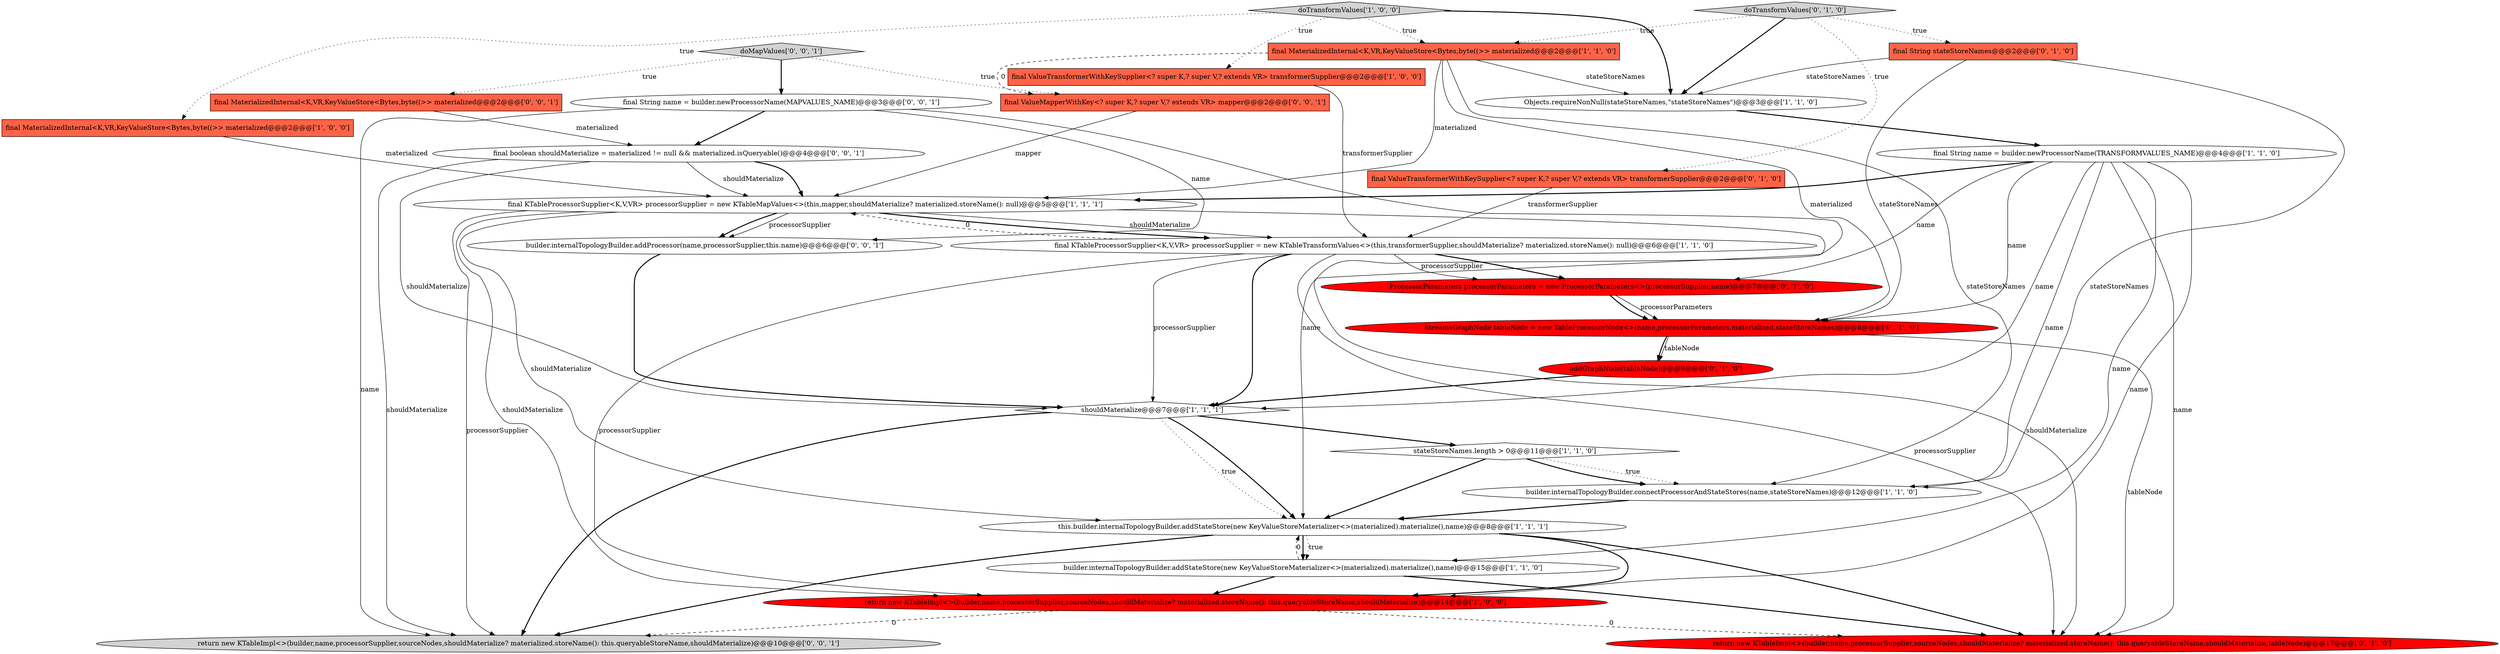 digraph {
26 [style = filled, label = "final MaterializedInternal<K,VR,KeyValueStore<Bytes,byte((>> materialized@@@2@@@['0', '0', '1']", fillcolor = tomato, shape = box image = "AAA0AAABBB3BBB"];
25 [style = filled, label = "builder.internalTopologyBuilder.addProcessor(name,processorSupplier,this.name)@@@6@@@['0', '0', '1']", fillcolor = white, shape = ellipse image = "AAA0AAABBB3BBB"];
0 [style = filled, label = "return new KTableImpl<>(builder,name,processorSupplier,sourceNodes,shouldMaterialize? materialized.storeName(): this.queryableStoreName,shouldMaterialize)@@@14@@@['1', '0', '0']", fillcolor = red, shape = ellipse image = "AAA1AAABBB1BBB"];
13 [style = filled, label = "builder.internalTopologyBuilder.addStateStore(new KeyValueStoreMaterializer<>(materialized).materialize(),name)@@@15@@@['1', '1', '0']", fillcolor = white, shape = ellipse image = "AAA0AAABBB1BBB"];
5 [style = filled, label = "Objects.requireNonNull(stateStoreNames,\"stateStoreNames\")@@@3@@@['1', '1', '0']", fillcolor = white, shape = ellipse image = "AAA0AAABBB1BBB"];
2 [style = filled, label = "final ValueTransformerWithKeySupplier<? super K,? super V,? extends VR> transformerSupplier@@@2@@@['1', '0', '0']", fillcolor = tomato, shape = box image = "AAA0AAABBB1BBB"];
23 [style = filled, label = "return new KTableImpl<>(builder,name,processorSupplier,sourceNodes,shouldMaterialize? materialized.storeName(): this.queryableStoreName,shouldMaterialize)@@@10@@@['0', '0', '1']", fillcolor = lightgray, shape = ellipse image = "AAA0AAABBB3BBB"];
22 [style = filled, label = "final boolean shouldMaterialize = materialized != null && materialized.isQueryable()@@@4@@@['0', '0', '1']", fillcolor = white, shape = ellipse image = "AAA0AAABBB3BBB"];
19 [style = filled, label = "doTransformValues['0', '1', '0']", fillcolor = lightgray, shape = diamond image = "AAA0AAABBB2BBB"];
6 [style = filled, label = "final MaterializedInternal<K,VR,KeyValueStore<Bytes,byte((>> materialized@@@2@@@['1', '0', '0']", fillcolor = tomato, shape = box image = "AAA0AAABBB1BBB"];
20 [style = filled, label = "final String stateStoreNames@@@2@@@['0', '1', '0']", fillcolor = tomato, shape = box image = "AAA0AAABBB2BBB"];
3 [style = filled, label = "stateStoreNames.length > 0@@@11@@@['1', '1', '0']", fillcolor = white, shape = diamond image = "AAA0AAABBB1BBB"];
8 [style = filled, label = "final MaterializedInternal<K,VR,KeyValueStore<Bytes,byte((>> materialized@@@2@@@['1', '1', '0']", fillcolor = tomato, shape = box image = "AAA0AAABBB1BBB"];
11 [style = filled, label = "final KTableProcessorSupplier<K,V,VR> processorSupplier = new KTableTransformValues<>(this,transformerSupplier,shouldMaterialize? materialized.storeName(): null)@@@6@@@['1', '1', '0']", fillcolor = white, shape = ellipse image = "AAA0AAABBB1BBB"];
17 [style = filled, label = "addGraphNode(tableNode)@@@9@@@['0', '1', '0']", fillcolor = red, shape = ellipse image = "AAA1AAABBB2BBB"];
14 [style = filled, label = "StreamsGraphNode tableNode = new TableProcessorNode<>(name,processorParameters,materialized,stateStoreNames)@@@8@@@['0', '1', '0']", fillcolor = red, shape = ellipse image = "AAA1AAABBB2BBB"];
12 [style = filled, label = "builder.internalTopologyBuilder.connectProcessorAndStateStores(name,stateStoreNames)@@@12@@@['1', '1', '0']", fillcolor = white, shape = ellipse image = "AAA0AAABBB1BBB"];
24 [style = filled, label = "final String name = builder.newProcessorName(MAPVALUES_NAME)@@@3@@@['0', '0', '1']", fillcolor = white, shape = ellipse image = "AAA0AAABBB3BBB"];
4 [style = filled, label = "doTransformValues['1', '0', '0']", fillcolor = lightgray, shape = diamond image = "AAA0AAABBB1BBB"];
1 [style = filled, label = "shouldMaterialize@@@7@@@['1', '1', '1']", fillcolor = white, shape = diamond image = "AAA0AAABBB1BBB"];
21 [style = filled, label = "doMapValues['0', '0', '1']", fillcolor = lightgray, shape = diamond image = "AAA0AAABBB3BBB"];
16 [style = filled, label = "ProcessorParameters processorParameters = new ProcessorParameters<>(processorSupplier,name)@@@7@@@['0', '1', '0']", fillcolor = red, shape = ellipse image = "AAA1AAABBB2BBB"];
9 [style = filled, label = "final KTableProcessorSupplier<K,V,VR> processorSupplier = new KTableMapValues<>(this,mapper,shouldMaterialize? materialized.storeName(): null)@@@5@@@['1', '1', '1']", fillcolor = white, shape = ellipse image = "AAA0AAABBB1BBB"];
18 [style = filled, label = "return new KTableImpl<>(builder,name,processorSupplier,sourceNodes,shouldMaterialize? materialized.storeName(): this.queryableStoreName,shouldMaterialize,tableNode)@@@17@@@['0', '1', '0']", fillcolor = red, shape = ellipse image = "AAA1AAABBB2BBB"];
10 [style = filled, label = "final String name = builder.newProcessorName(TRANSFORMVALUES_NAME)@@@4@@@['1', '1', '0']", fillcolor = white, shape = ellipse image = "AAA0AAABBB1BBB"];
27 [style = filled, label = "final ValueMapperWithKey<? super K,? super V,? extends VR> mapper@@@2@@@['0', '0', '1']", fillcolor = tomato, shape = box image = "AAA0AAABBB3BBB"];
7 [style = filled, label = "this.builder.internalTopologyBuilder.addStateStore(new KeyValueStoreMaterializer<>(materialized).materialize(),name)@@@8@@@['1', '1', '1']", fillcolor = white, shape = ellipse image = "AAA0AAABBB1BBB"];
15 [style = filled, label = "final ValueTransformerWithKeySupplier<? super K,? super V,? extends VR> transformerSupplier@@@2@@@['0', '1', '0']", fillcolor = tomato, shape = box image = "AAA0AAABBB2BBB"];
7->13 [style = bold, label=""];
4->6 [style = dotted, label="true"];
11->16 [style = bold, label=""];
5->10 [style = bold, label=""];
13->7 [style = dashed, label="0"];
26->22 [style = solid, label="materialized"];
25->1 [style = bold, label=""];
22->9 [style = solid, label="shouldMaterialize"];
10->13 [style = solid, label="name"];
9->11 [style = bold, label=""];
17->1 [style = bold, label=""];
11->0 [style = solid, label="processorSupplier"];
11->1 [style = bold, label=""];
10->16 [style = solid, label="name"];
8->12 [style = solid, label="stateStoreNames"];
11->18 [style = solid, label="processorSupplier"];
8->9 [style = solid, label="materialized"];
27->9 [style = solid, label="mapper"];
24->25 [style = solid, label="name"];
24->23 [style = solid, label="name"];
7->13 [style = dotted, label="true"];
15->11 [style = solid, label="transformerSupplier"];
22->9 [style = bold, label=""];
19->20 [style = dotted, label="true"];
11->9 [style = dashed, label="0"];
6->9 [style = solid, label="materialized"];
1->3 [style = bold, label=""];
4->8 [style = dotted, label="true"];
9->23 [style = solid, label="processorSupplier"];
9->25 [style = solid, label="processorSupplier"];
14->17 [style = bold, label=""];
21->27 [style = dotted, label="true"];
7->0 [style = bold, label=""];
10->14 [style = solid, label="name"];
10->0 [style = solid, label="name"];
21->24 [style = bold, label=""];
3->12 [style = bold, label=""];
10->18 [style = solid, label="name"];
10->1 [style = solid, label="name"];
10->12 [style = solid, label="name"];
11->1 [style = solid, label="processorSupplier"];
9->18 [style = solid, label="shouldMaterialize"];
24->22 [style = bold, label=""];
1->7 [style = bold, label=""];
9->7 [style = solid, label="shouldMaterialize"];
19->15 [style = dotted, label="true"];
12->7 [style = bold, label=""];
19->8 [style = dotted, label="true"];
1->23 [style = bold, label=""];
1->7 [style = dotted, label="true"];
16->14 [style = solid, label="processorParameters"];
19->5 [style = bold, label=""];
22->1 [style = solid, label="shouldMaterialize"];
22->23 [style = solid, label="shouldMaterialize"];
9->0 [style = solid, label="shouldMaterialize"];
21->26 [style = dotted, label="true"];
20->5 [style = solid, label="stateStoreNames"];
3->7 [style = bold, label=""];
14->18 [style = solid, label="tableNode"];
3->12 [style = dotted, label="true"];
14->17 [style = solid, label="tableNode"];
2->11 [style = solid, label="transformerSupplier"];
9->25 [style = bold, label=""];
7->23 [style = bold, label=""];
20->14 [style = solid, label="stateStoreNames"];
7->18 [style = bold, label=""];
0->18 [style = dashed, label="0"];
8->14 [style = solid, label="materialized"];
13->0 [style = bold, label=""];
16->14 [style = bold, label=""];
9->11 [style = solid, label="shouldMaterialize"];
10->9 [style = bold, label=""];
20->12 [style = solid, label="stateStoreNames"];
8->27 [style = dashed, label="0"];
0->23 [style = dashed, label="0"];
8->5 [style = solid, label="stateStoreNames"];
4->5 [style = bold, label=""];
4->2 [style = dotted, label="true"];
24->7 [style = solid, label="name"];
13->18 [style = bold, label=""];
11->16 [style = solid, label="processorSupplier"];
}
